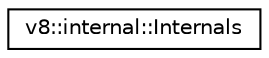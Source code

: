 digraph "Graphical Class Hierarchy"
{
  edge [fontname="Helvetica",fontsize="10",labelfontname="Helvetica",labelfontsize="10"];
  node [fontname="Helvetica",fontsize="10",shape=record];
  rankdir="LR";
  Node1 [label="v8::internal::Internals",height=0.2,width=0.4,color="black", fillcolor="white", style="filled",URL="$classv8_1_1internal_1_1Internals.html"];
}
